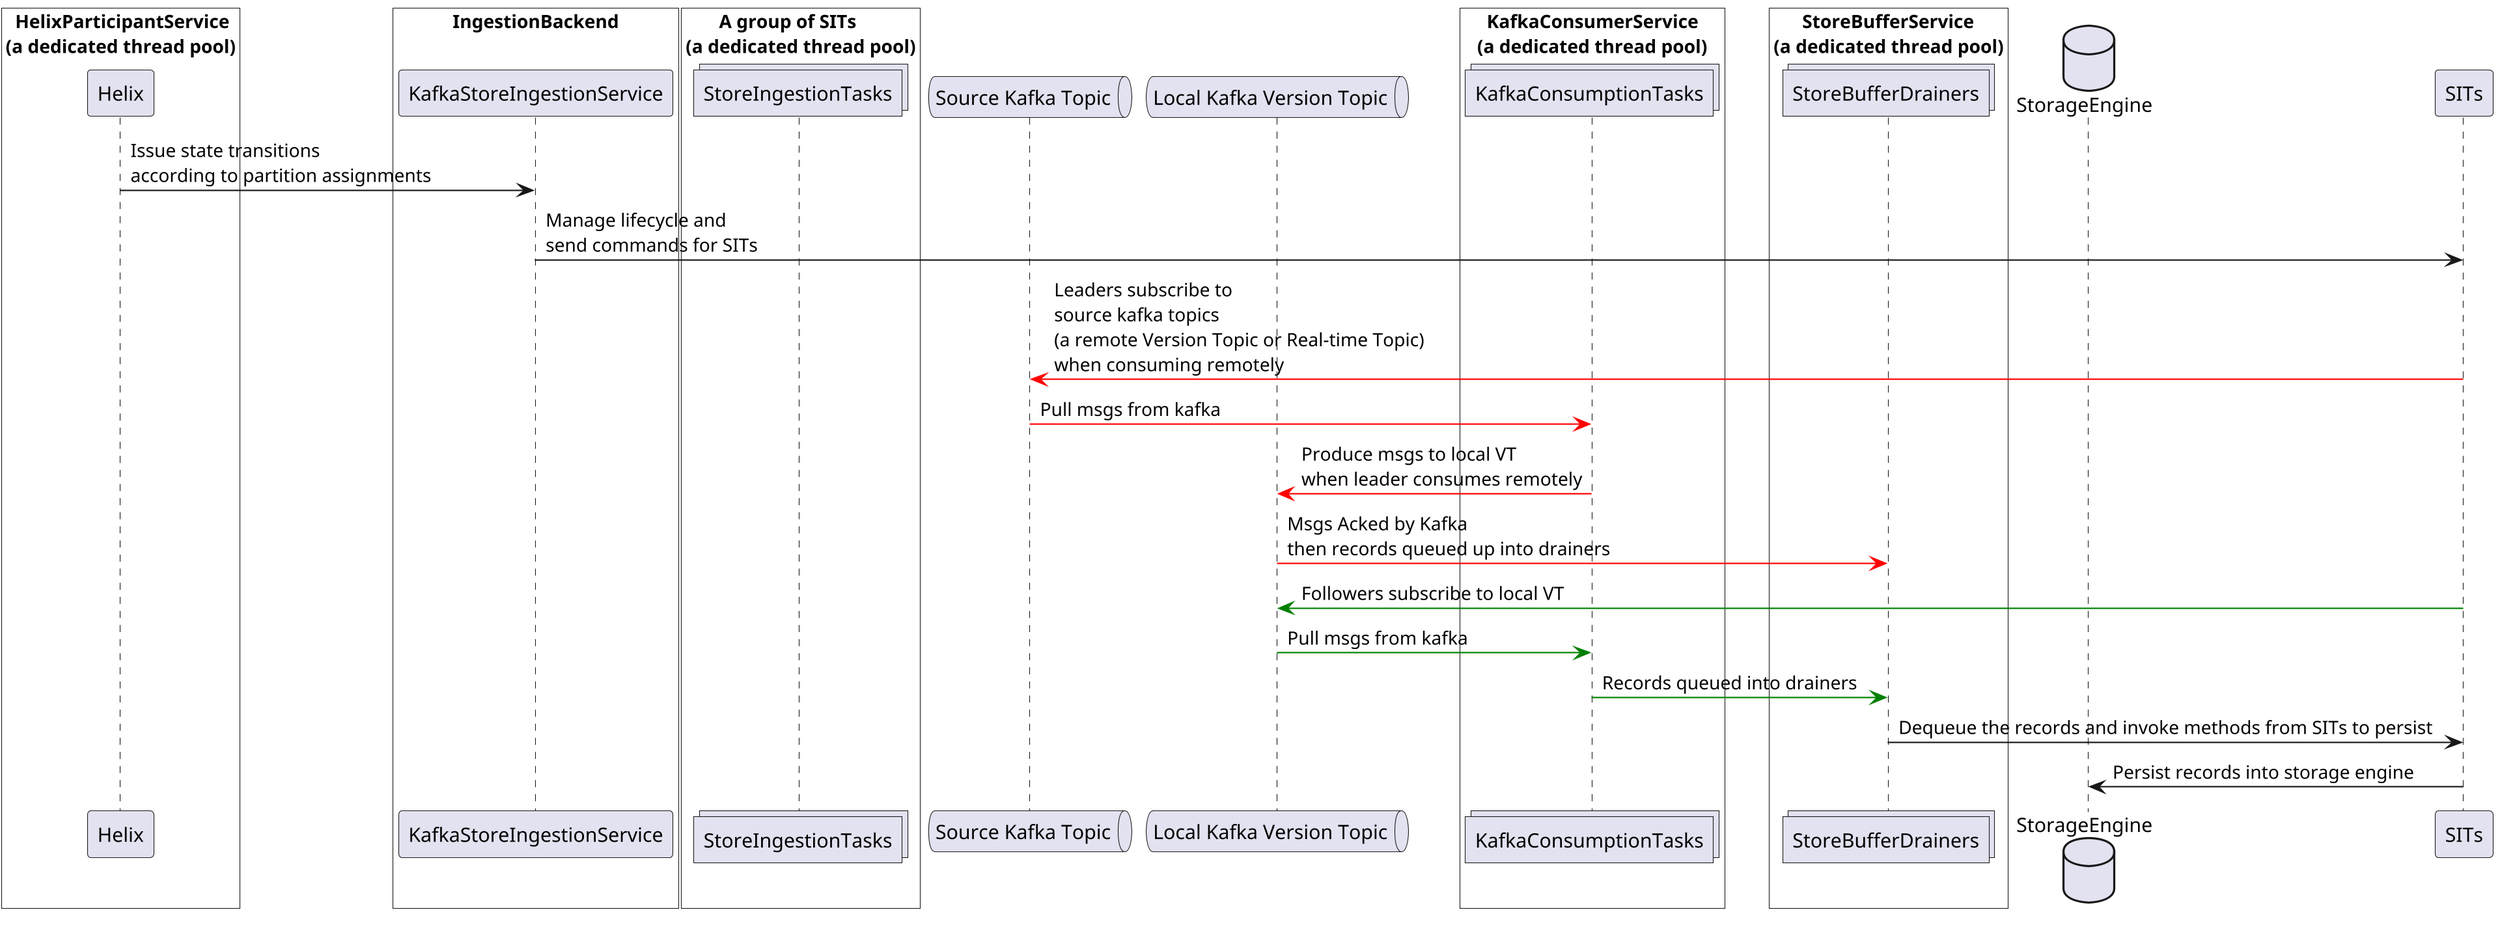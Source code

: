 @startuml

' ### Description
' This diagram describes how the store ingestion task is created and
' and how the status signal is consumed by other components

scale 3840*2160

box "  HelixParticipantService\n(a dedicated thread pool)" #White
participant Helix as helix
end box
box "IngestionBackend"#White
participant KafkaStoreIngestionService as KIS
end box
box "       A group of SITs\n(a dedicated thread pool)" #White
collections StoreIngestionTasks as SITS
end box
queue "Source Kafka Topic" as remote
queue "Local Kafka Version Topic" as VT
box "  KafkaConsumerService\n(a dedicated thread pool)" #White
collections  KafkaConsumptionTasks as KCTS
end box
box "      StoreBufferService\n(a dedicated thread pool)" #White
collections  StoreBufferDrainers as SBDS
end box
database "StorageEngine" as db

helix -> KIS:Issue state transitions \naccording to partition assignments
KIS -> SITs:Manage lifecycle and \nsend commands for SITs


' # leader behavior
SITs -[#red]> remote:Leaders subscribe to \nsource kafka topics \n(a remote Version Topic or Real-time Topic) \nwhen consuming remotely
remote -[#red]> KCTS:Pull msgs from kafka
KCTS -[#red]> VT:Produce msgs to local VT \nwhen leader consumes remotely
VT -[#red]> SBDS:Msgs Acked by Kafka \nthen records queued up into drainers

' # follower behavior
SITs -[#green]> VT:Followers subscribe to local VT
VT -[#green]> KCTS:Pull msgs from kafka
KCTS -[#green]> SBDS:Records queued into drainers

SBDS -> SITs:Dequeue the records and invoke methods from SITs to persist
SITs -> db:Persist records into storage engine

@enduml
